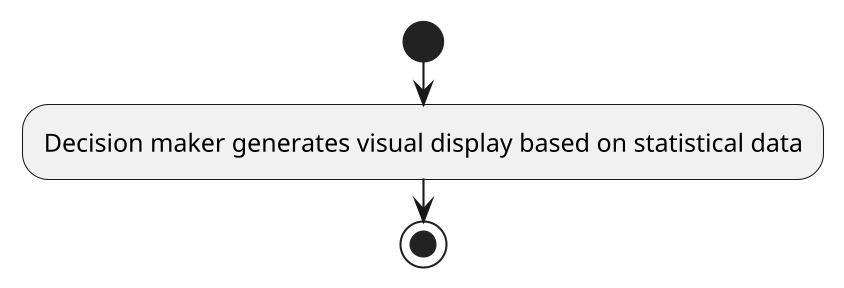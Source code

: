 @startuml
'https://plantuml.com/activity-diagram-beta
skinparam dpi 200
start
:Decision maker generates visual display based on statistical data;

stop

@enduml